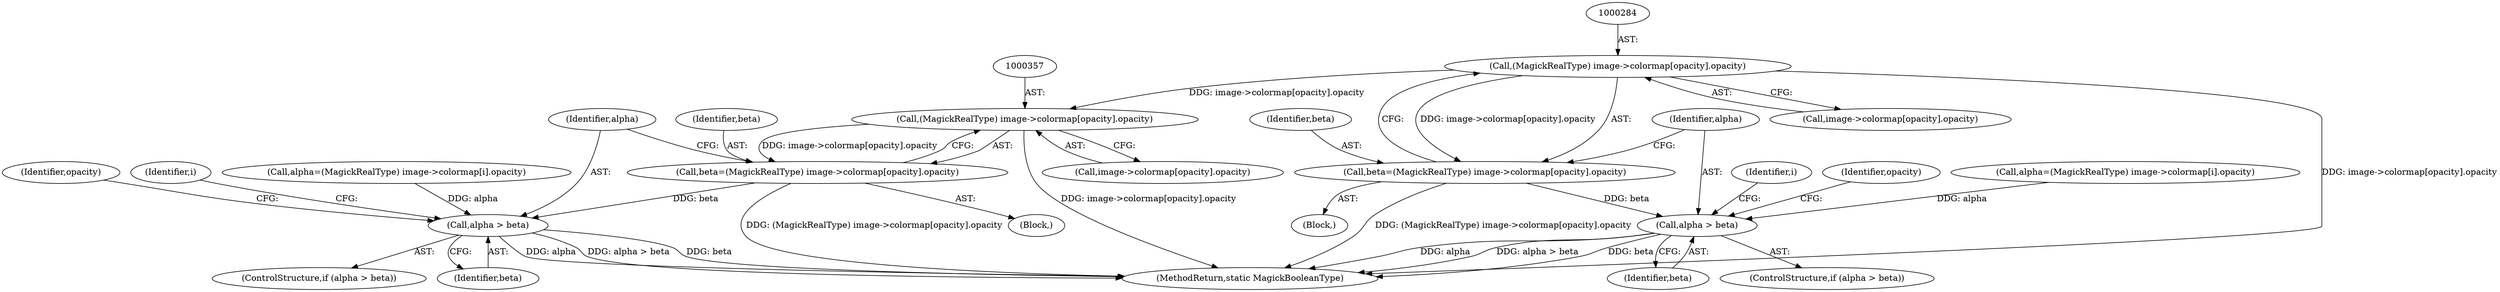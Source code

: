 digraph "0_ImageMagick_10b3823a7619ed22d42764733eb052c4159bc8c1_1@pointer" {
"1000283" [label="(Call,(MagickRealType) image->colormap[opacity].opacity)"];
"1000281" [label="(Call,beta=(MagickRealType) image->colormap[opacity].opacity)"];
"1000293" [label="(Call,alpha > beta)"];
"1000356" [label="(Call,(MagickRealType) image->colormap[opacity].opacity)"];
"1000354" [label="(Call,beta=(MagickRealType) image->colormap[opacity].opacity)"];
"1000366" [label="(Call,alpha > beta)"];
"1000354" [label="(Call,beta=(MagickRealType) image->colormap[opacity].opacity)"];
"1000295" [label="(Identifier,beta)"];
"1000249" [label="(Identifier,i)"];
"1000370" [label="(Identifier,opacity)"];
"1000590" [label="(MethodReturn,static MagickBooleanType)"];
"1000365" [label="(ControlStructure,if (alpha > beta))"];
"1000294" [label="(Identifier,alpha)"];
"1000297" [label="(Identifier,opacity)"];
"1000292" [label="(ControlStructure,if (alpha > beta))"];
"1000358" [label="(Call,image->colormap[opacity].opacity)"];
"1000367" [label="(Identifier,alpha)"];
"1000283" [label="(Call,(MagickRealType) image->colormap[opacity].opacity)"];
"1000281" [label="(Call,beta=(MagickRealType) image->colormap[opacity].opacity)"];
"1000322" [label="(Identifier,i)"];
"1000282" [label="(Identifier,beta)"];
"1000270" [label="(Call,alpha=(MagickRealType) image->colormap[i].opacity)"];
"1000366" [label="(Call,alpha > beta)"];
"1000260" [label="(Block,)"];
"1000343" [label="(Call,alpha=(MagickRealType) image->colormap[i].opacity)"];
"1000355" [label="(Identifier,beta)"];
"1000285" [label="(Call,image->colormap[opacity].opacity)"];
"1000356" [label="(Call,(MagickRealType) image->colormap[opacity].opacity)"];
"1000333" [label="(Block,)"];
"1000293" [label="(Call,alpha > beta)"];
"1000368" [label="(Identifier,beta)"];
"1000283" -> "1000281"  [label="AST: "];
"1000283" -> "1000285"  [label="CFG: "];
"1000284" -> "1000283"  [label="AST: "];
"1000285" -> "1000283"  [label="AST: "];
"1000281" -> "1000283"  [label="CFG: "];
"1000283" -> "1000590"  [label="DDG: image->colormap[opacity].opacity"];
"1000283" -> "1000281"  [label="DDG: image->colormap[opacity].opacity"];
"1000283" -> "1000356"  [label="DDG: image->colormap[opacity].opacity"];
"1000281" -> "1000260"  [label="AST: "];
"1000282" -> "1000281"  [label="AST: "];
"1000294" -> "1000281"  [label="CFG: "];
"1000281" -> "1000590"  [label="DDG: (MagickRealType) image->colormap[opacity].opacity"];
"1000281" -> "1000293"  [label="DDG: beta"];
"1000293" -> "1000292"  [label="AST: "];
"1000293" -> "1000295"  [label="CFG: "];
"1000294" -> "1000293"  [label="AST: "];
"1000295" -> "1000293"  [label="AST: "];
"1000297" -> "1000293"  [label="CFG: "];
"1000249" -> "1000293"  [label="CFG: "];
"1000293" -> "1000590"  [label="DDG: alpha"];
"1000293" -> "1000590"  [label="DDG: alpha > beta"];
"1000293" -> "1000590"  [label="DDG: beta"];
"1000270" -> "1000293"  [label="DDG: alpha"];
"1000356" -> "1000354"  [label="AST: "];
"1000356" -> "1000358"  [label="CFG: "];
"1000357" -> "1000356"  [label="AST: "];
"1000358" -> "1000356"  [label="AST: "];
"1000354" -> "1000356"  [label="CFG: "];
"1000356" -> "1000590"  [label="DDG: image->colormap[opacity].opacity"];
"1000356" -> "1000354"  [label="DDG: image->colormap[opacity].opacity"];
"1000354" -> "1000333"  [label="AST: "];
"1000355" -> "1000354"  [label="AST: "];
"1000367" -> "1000354"  [label="CFG: "];
"1000354" -> "1000590"  [label="DDG: (MagickRealType) image->colormap[opacity].opacity"];
"1000354" -> "1000366"  [label="DDG: beta"];
"1000366" -> "1000365"  [label="AST: "];
"1000366" -> "1000368"  [label="CFG: "];
"1000367" -> "1000366"  [label="AST: "];
"1000368" -> "1000366"  [label="AST: "];
"1000370" -> "1000366"  [label="CFG: "];
"1000322" -> "1000366"  [label="CFG: "];
"1000366" -> "1000590"  [label="DDG: beta"];
"1000366" -> "1000590"  [label="DDG: alpha"];
"1000366" -> "1000590"  [label="DDG: alpha > beta"];
"1000343" -> "1000366"  [label="DDG: alpha"];
}
